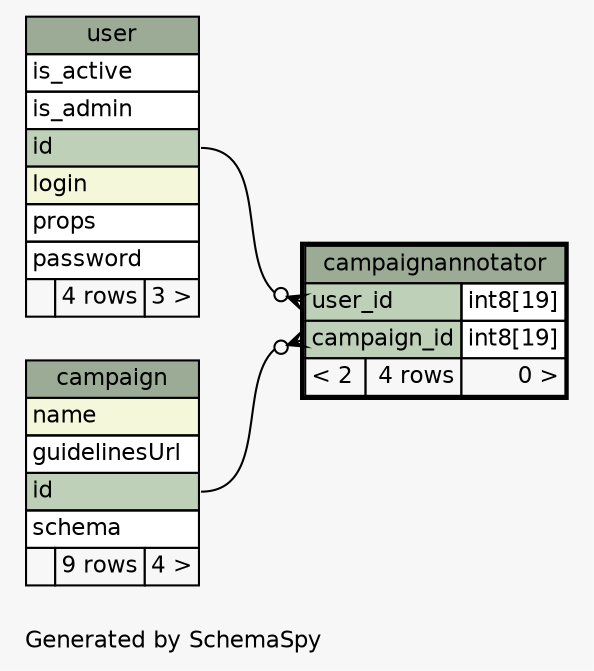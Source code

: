 // dot 2.38.0 on Linux 4.10.0-42-generic
// SchemaSpy rev 590
digraph "oneDegreeRelationshipsDiagram" {
  graph [
    rankdir="RL"
    bgcolor="#f7f7f7"
    label="\nGenerated by SchemaSpy"
    labeljust="l"
    nodesep="0.18"
    ranksep="0.46"
    fontname="Helvetica"
    fontsize="11"
  ];
  node [
    fontname="Helvetica"
    fontsize="11"
    shape="plaintext"
  ];
  edge [
    arrowsize="0.8"
  ];
  "campaignannotator":"campaign_id":w -> "campaign":"id":e [arrowhead=none dir=back arrowtail=crowodot];
  "campaignannotator":"user_id":w -> "user":"id":e [arrowhead=none dir=back arrowtail=crowodot];
  "campaign" [
    label=<
    <TABLE BORDER="0" CELLBORDER="1" CELLSPACING="0" BGCOLOR="#ffffff">
      <TR><TD COLSPAN="3" BGCOLOR="#9bab96" ALIGN="CENTER">campaign</TD></TR>
      <TR><TD PORT="name" COLSPAN="3" BGCOLOR="#f4f7da" ALIGN="LEFT">name</TD></TR>
      <TR><TD PORT="guidelinesUrl" COLSPAN="3" ALIGN="LEFT">guidelinesUrl</TD></TR>
      <TR><TD PORT="id" COLSPAN="3" BGCOLOR="#bed1b8" ALIGN="LEFT">id</TD></TR>
      <TR><TD PORT="schema" COLSPAN="3" ALIGN="LEFT">schema</TD></TR>
      <TR><TD ALIGN="LEFT" BGCOLOR="#f7f7f7">  </TD><TD ALIGN="RIGHT" BGCOLOR="#f7f7f7">9 rows</TD><TD ALIGN="RIGHT" BGCOLOR="#f7f7f7">4 &gt;</TD></TR>
    </TABLE>>
    URL="campaign.html"
    tooltip="campaign"
  ];
  "campaignannotator" [
    label=<
    <TABLE BORDER="2" CELLBORDER="1" CELLSPACING="0" BGCOLOR="#ffffff">
      <TR><TD COLSPAN="3" BGCOLOR="#9bab96" ALIGN="CENTER">campaignannotator</TD></TR>
      <TR><TD PORT="user_id" COLSPAN="2" BGCOLOR="#bed1b8" ALIGN="LEFT">user_id</TD><TD PORT="user_id.type" ALIGN="LEFT">int8[19]</TD></TR>
      <TR><TD PORT="campaign_id" COLSPAN="2" BGCOLOR="#bed1b8" ALIGN="LEFT">campaign_id</TD><TD PORT="campaign_id.type" ALIGN="LEFT">int8[19]</TD></TR>
      <TR><TD ALIGN="LEFT" BGCOLOR="#f7f7f7">&lt; 2</TD><TD ALIGN="RIGHT" BGCOLOR="#f7f7f7">4 rows</TD><TD ALIGN="RIGHT" BGCOLOR="#f7f7f7">0 &gt;</TD></TR>
    </TABLE>>
    URL="campaignannotator.html"
    tooltip="campaignannotator"
  ];
  "user" [
    label=<
    <TABLE BORDER="0" CELLBORDER="1" CELLSPACING="0" BGCOLOR="#ffffff">
      <TR><TD COLSPAN="3" BGCOLOR="#9bab96" ALIGN="CENTER">user</TD></TR>
      <TR><TD PORT="is_active" COLSPAN="3" ALIGN="LEFT">is_active</TD></TR>
      <TR><TD PORT="is_admin" COLSPAN="3" ALIGN="LEFT">is_admin</TD></TR>
      <TR><TD PORT="id" COLSPAN="3" BGCOLOR="#bed1b8" ALIGN="LEFT">id</TD></TR>
      <TR><TD PORT="login" COLSPAN="3" BGCOLOR="#f4f7da" ALIGN="LEFT">login</TD></TR>
      <TR><TD PORT="props" COLSPAN="3" ALIGN="LEFT">props</TD></TR>
      <TR><TD PORT="password" COLSPAN="3" ALIGN="LEFT">password</TD></TR>
      <TR><TD ALIGN="LEFT" BGCOLOR="#f7f7f7">  </TD><TD ALIGN="RIGHT" BGCOLOR="#f7f7f7">4 rows</TD><TD ALIGN="RIGHT" BGCOLOR="#f7f7f7">3 &gt;</TD></TR>
    </TABLE>>
    URL="user.html"
    tooltip="user"
  ];
}
